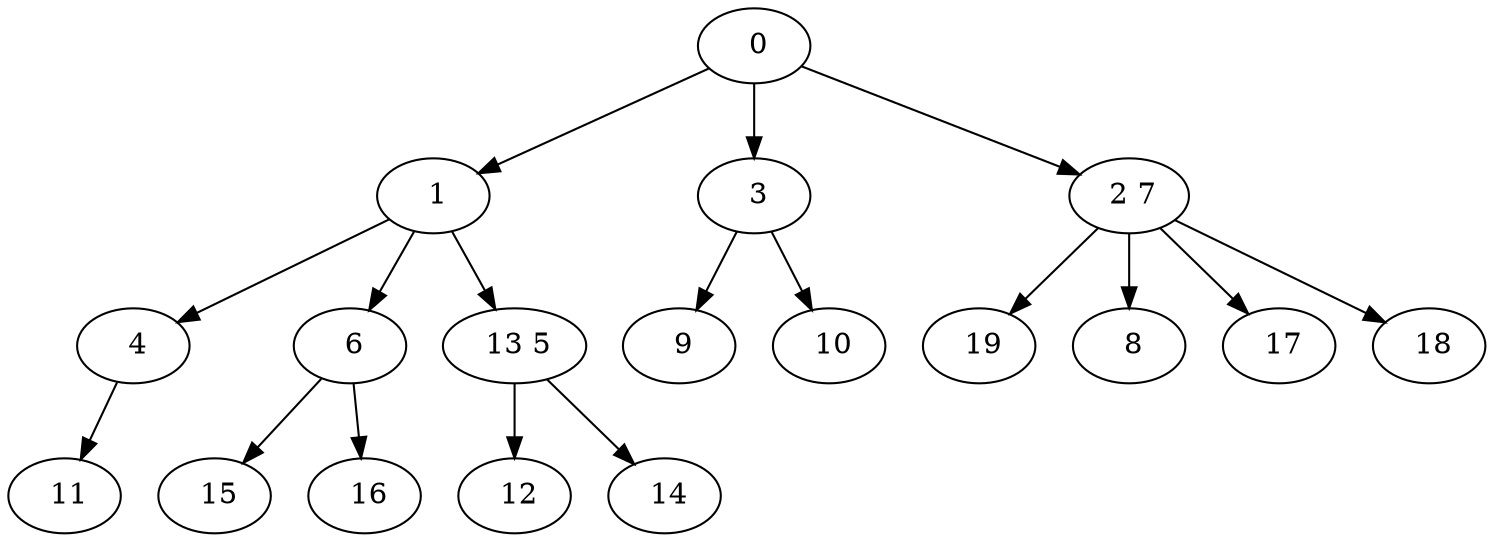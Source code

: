 digraph mytree {
" 0" -> " 1";
" 0" -> " 3";
" 0" -> " 2 7";
" 1" -> " 4";
" 1" -> " 6";
" 1" -> " 13 5";
" 3" -> " 9";
" 3" -> " 10";
" 2 7" -> " 19";
" 2 7" -> " 8";
" 2 7" -> " 17";
" 2 7" -> " 18";
" 4" -> " 11";
" 6" -> " 15";
" 6" -> " 16";
" 19";
" 9";
" 10";
" 11";
" 15";
" 16";
" 13 5" -> " 12";
" 13 5" -> " 14";
" 12";
" 8";
" 17";
" 18";
" 14";
}
